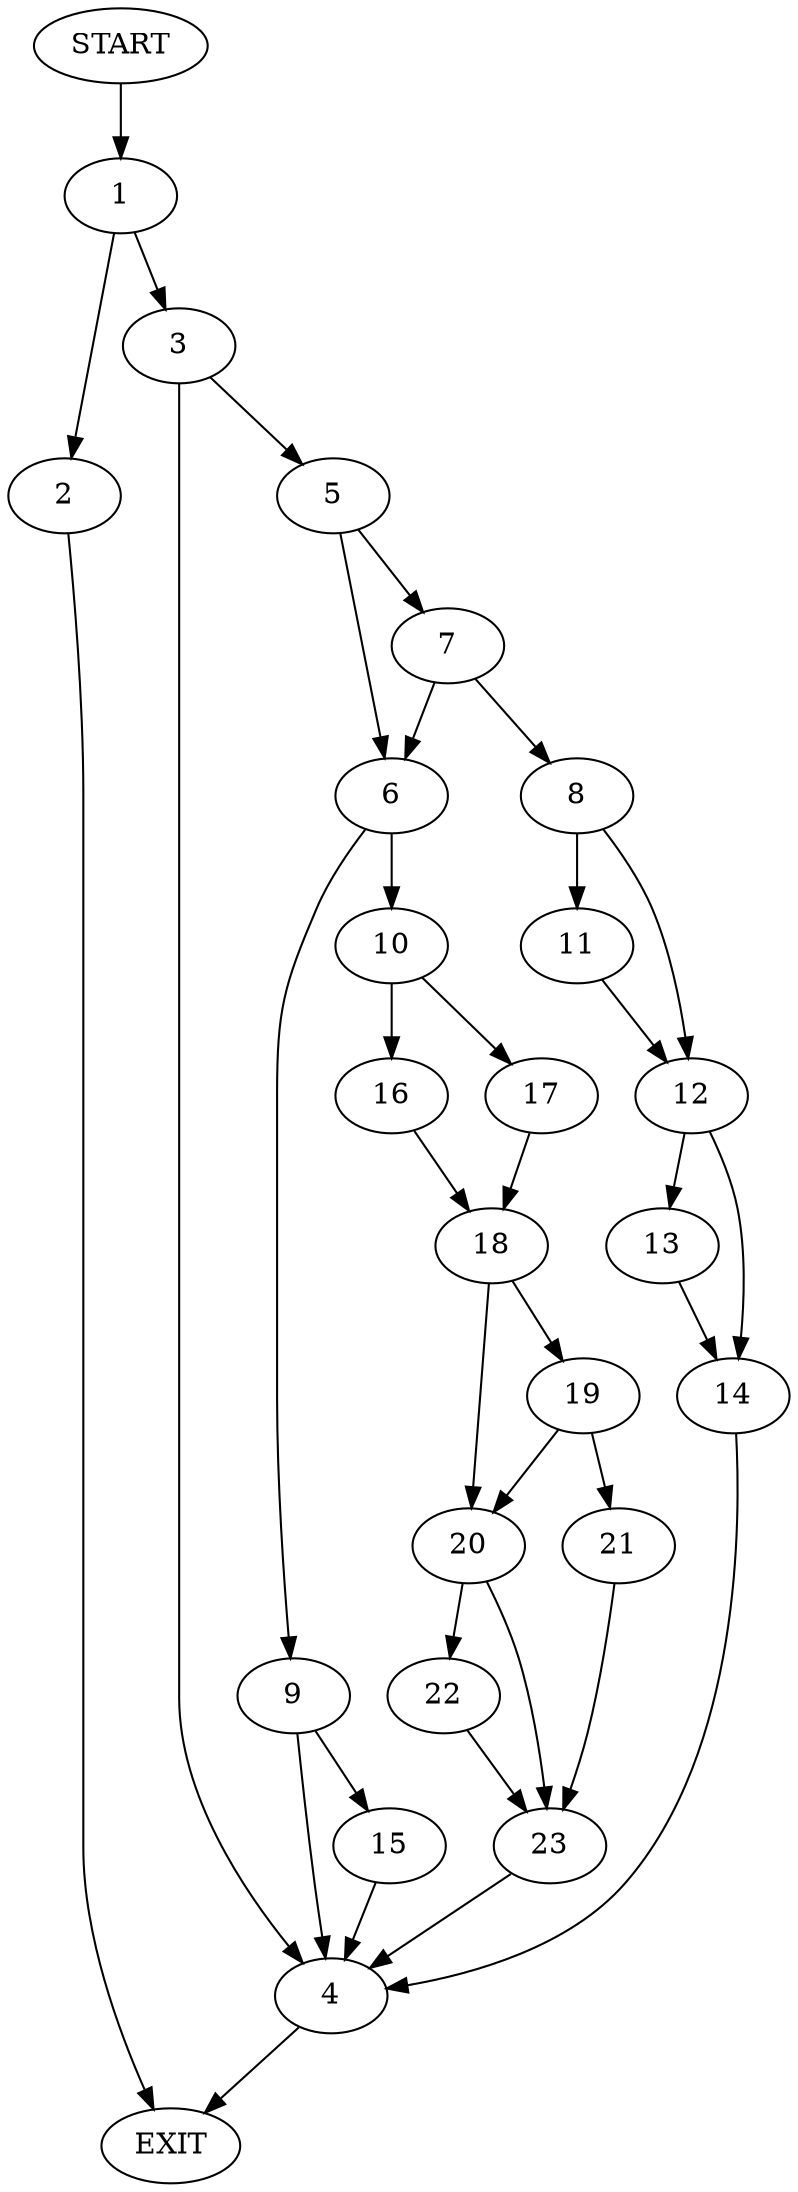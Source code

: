 digraph {
0 [label="START"]
24 [label="EXIT"]
0 -> 1
1 -> 2
1 -> 3
3 -> 4
3 -> 5
2 -> 24
4 -> 24
5 -> 6
5 -> 7
7 -> 6
7 -> 8
6 -> 9
6 -> 10
8 -> 11
8 -> 12
12 -> 13
12 -> 14
11 -> 12
13 -> 14
14 -> 4
9 -> 15
9 -> 4
10 -> 16
10 -> 17
17 -> 18
16 -> 18
18 -> 19
18 -> 20
19 -> 21
19 -> 20
20 -> 22
20 -> 23
21 -> 23
23 -> 4
22 -> 23
15 -> 4
}
